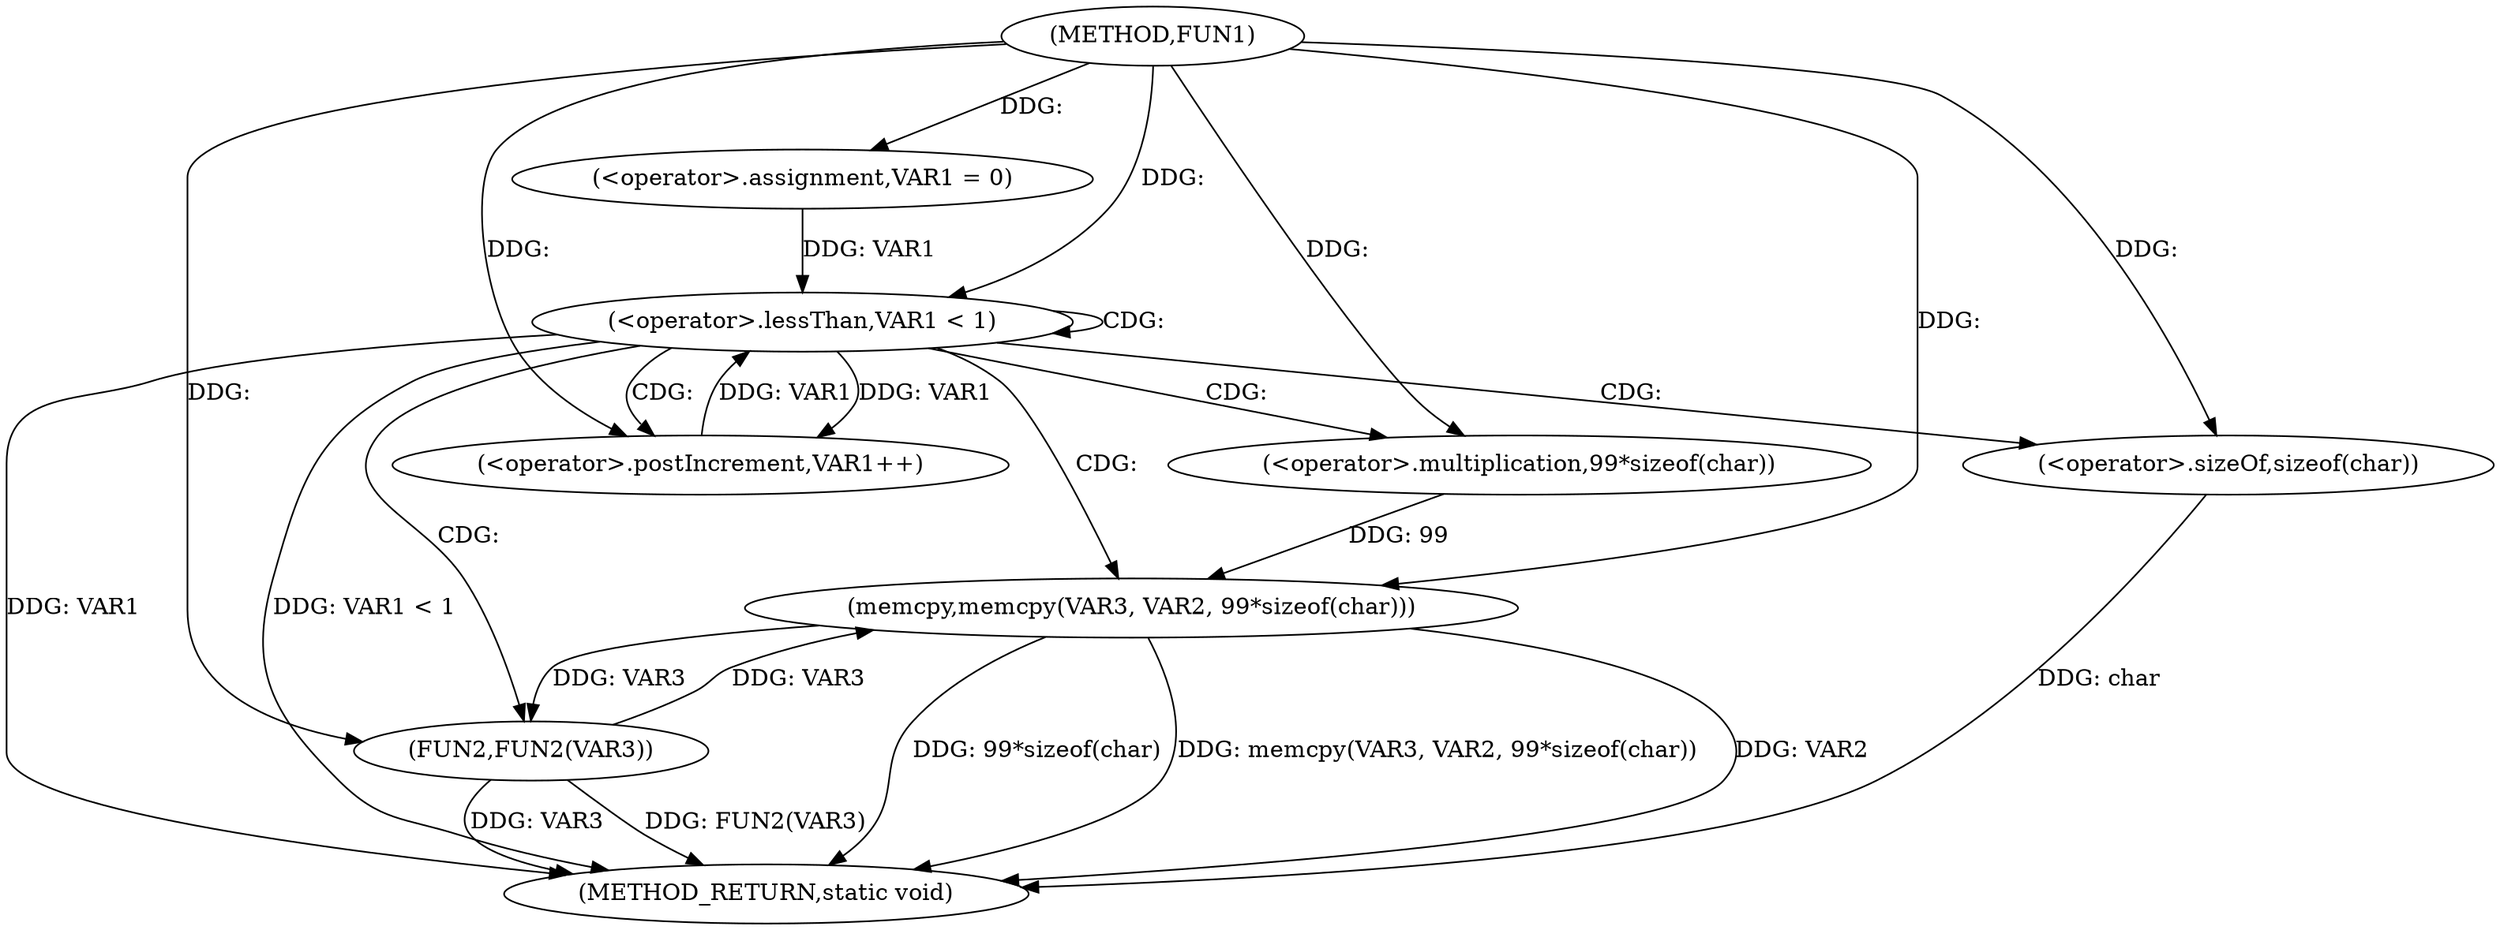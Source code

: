 digraph FUN1 {  
"1000100" [label = "(METHOD,FUN1)" ]
"1000125" [label = "(METHOD_RETURN,static void)" ]
"1000104" [label = "(<operator>.assignment,VAR1 = 0)" ]
"1000107" [label = "(<operator>.lessThan,VAR1 < 1)" ]
"1000110" [label = "(<operator>.postIncrement,VAR1++)" ]
"1000116" [label = "(memcpy,memcpy(VAR3, VAR2, 99*sizeof(char)))" ]
"1000119" [label = "(<operator>.multiplication,99*sizeof(char))" ]
"1000121" [label = "(<operator>.sizeOf,sizeof(char))" ]
"1000123" [label = "(FUN2,FUN2(VAR3))" ]
  "1000107" -> "1000125"  [ label = "DDG: VAR1"] 
  "1000107" -> "1000125"  [ label = "DDG: VAR1 < 1"] 
  "1000123" -> "1000125"  [ label = "DDG: FUN2(VAR3)"] 
  "1000116" -> "1000125"  [ label = "DDG: VAR2"] 
  "1000121" -> "1000125"  [ label = "DDG: char"] 
  "1000116" -> "1000125"  [ label = "DDG: 99*sizeof(char)"] 
  "1000116" -> "1000125"  [ label = "DDG: memcpy(VAR3, VAR2, 99*sizeof(char))"] 
  "1000123" -> "1000125"  [ label = "DDG: VAR3"] 
  "1000100" -> "1000104"  [ label = "DDG: "] 
  "1000104" -> "1000107"  [ label = "DDG: VAR1"] 
  "1000110" -> "1000107"  [ label = "DDG: VAR1"] 
  "1000100" -> "1000107"  [ label = "DDG: "] 
  "1000107" -> "1000110"  [ label = "DDG: VAR1"] 
  "1000100" -> "1000110"  [ label = "DDG: "] 
  "1000123" -> "1000116"  [ label = "DDG: VAR3"] 
  "1000100" -> "1000116"  [ label = "DDG: "] 
  "1000119" -> "1000116"  [ label = "DDG: 99"] 
  "1000100" -> "1000119"  [ label = "DDG: "] 
  "1000100" -> "1000121"  [ label = "DDG: "] 
  "1000116" -> "1000123"  [ label = "DDG: VAR3"] 
  "1000100" -> "1000123"  [ label = "DDG: "] 
  "1000107" -> "1000110"  [ label = "CDG: "] 
  "1000107" -> "1000121"  [ label = "CDG: "] 
  "1000107" -> "1000123"  [ label = "CDG: "] 
  "1000107" -> "1000107"  [ label = "CDG: "] 
  "1000107" -> "1000116"  [ label = "CDG: "] 
  "1000107" -> "1000119"  [ label = "CDG: "] 
}
